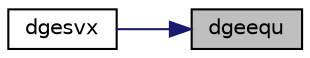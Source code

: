 digraph "dgeequ"
{
 // LATEX_PDF_SIZE
  edge [fontname="Helvetica",fontsize="10",labelfontname="Helvetica",labelfontsize="10"];
  node [fontname="Helvetica",fontsize="10",shape=record];
  rankdir="RL";
  Node1 [label="dgeequ",height=0.2,width=0.4,color="black", fillcolor="grey75", style="filled", fontcolor="black",tooltip="DGEEQU"];
  Node1 -> Node2 [dir="back",color="midnightblue",fontsize="10",style="solid",fontname="Helvetica"];
  Node2 [label="dgesvx",height=0.2,width=0.4,color="black", fillcolor="white", style="filled",URL="$dgesvx_8f.html#a9d90ccf6e340cacd08b7bbbb502ceb21",tooltip="DGESVX computes the solution to system of linear equations A * X = B for GE matrices"];
}
